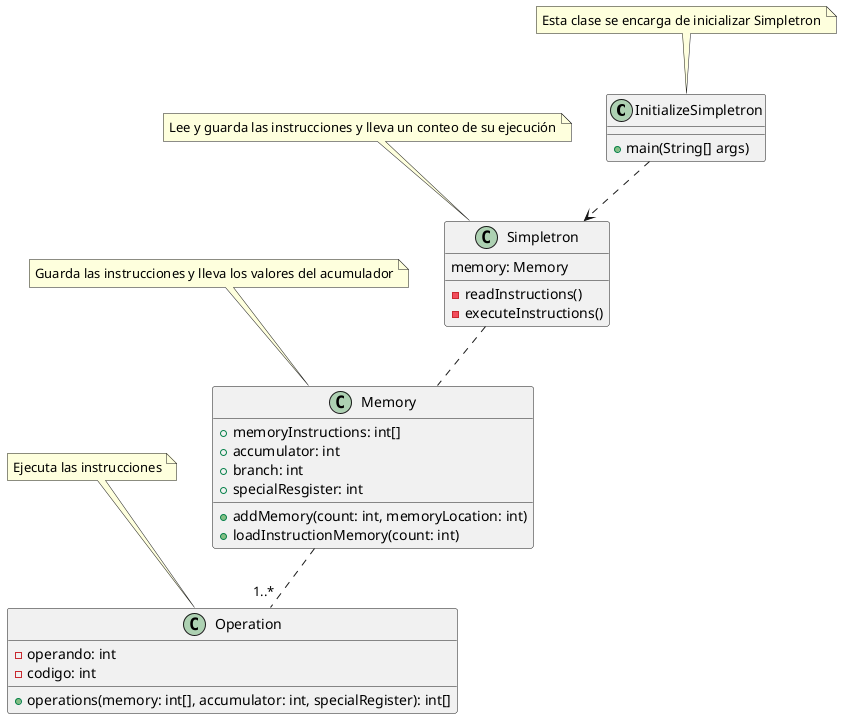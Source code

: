 @startuml
class InitializeSimpletron{
    +main(String[] args)
}

class Simpletron{
    memory: Memory
    -readInstructions()
    -executeInstructions()
}

class Memory{
    +memoryInstructions: int[]
    +accumulator: int
    +branch: int
    +specialResgister: int
    +addMemory(count: int, memoryLocation: int)
    +loadInstructionMemory(count: int)
}

class Operation{
    -operando: int
    -codigo: int
    +operations(memory: int[], accumulator: int, specialRegister): int[]
}

note top of InitializeSimpletron
    Esta clase se encarga de inicializar Simpletron
end note

note top of Simpletron
    Lee y guarda las instrucciones y lleva un conteo de su ejecución
end note

note top of Memory
    Guarda las instrucciones y lleva los valores del acumulador
end note

note top of Operation
    Ejecuta las instrucciones
end note



InitializeSimpletron ..> Simpletron
Simpletron .. Memory
Memory .. "1..*" Operation
@enduml